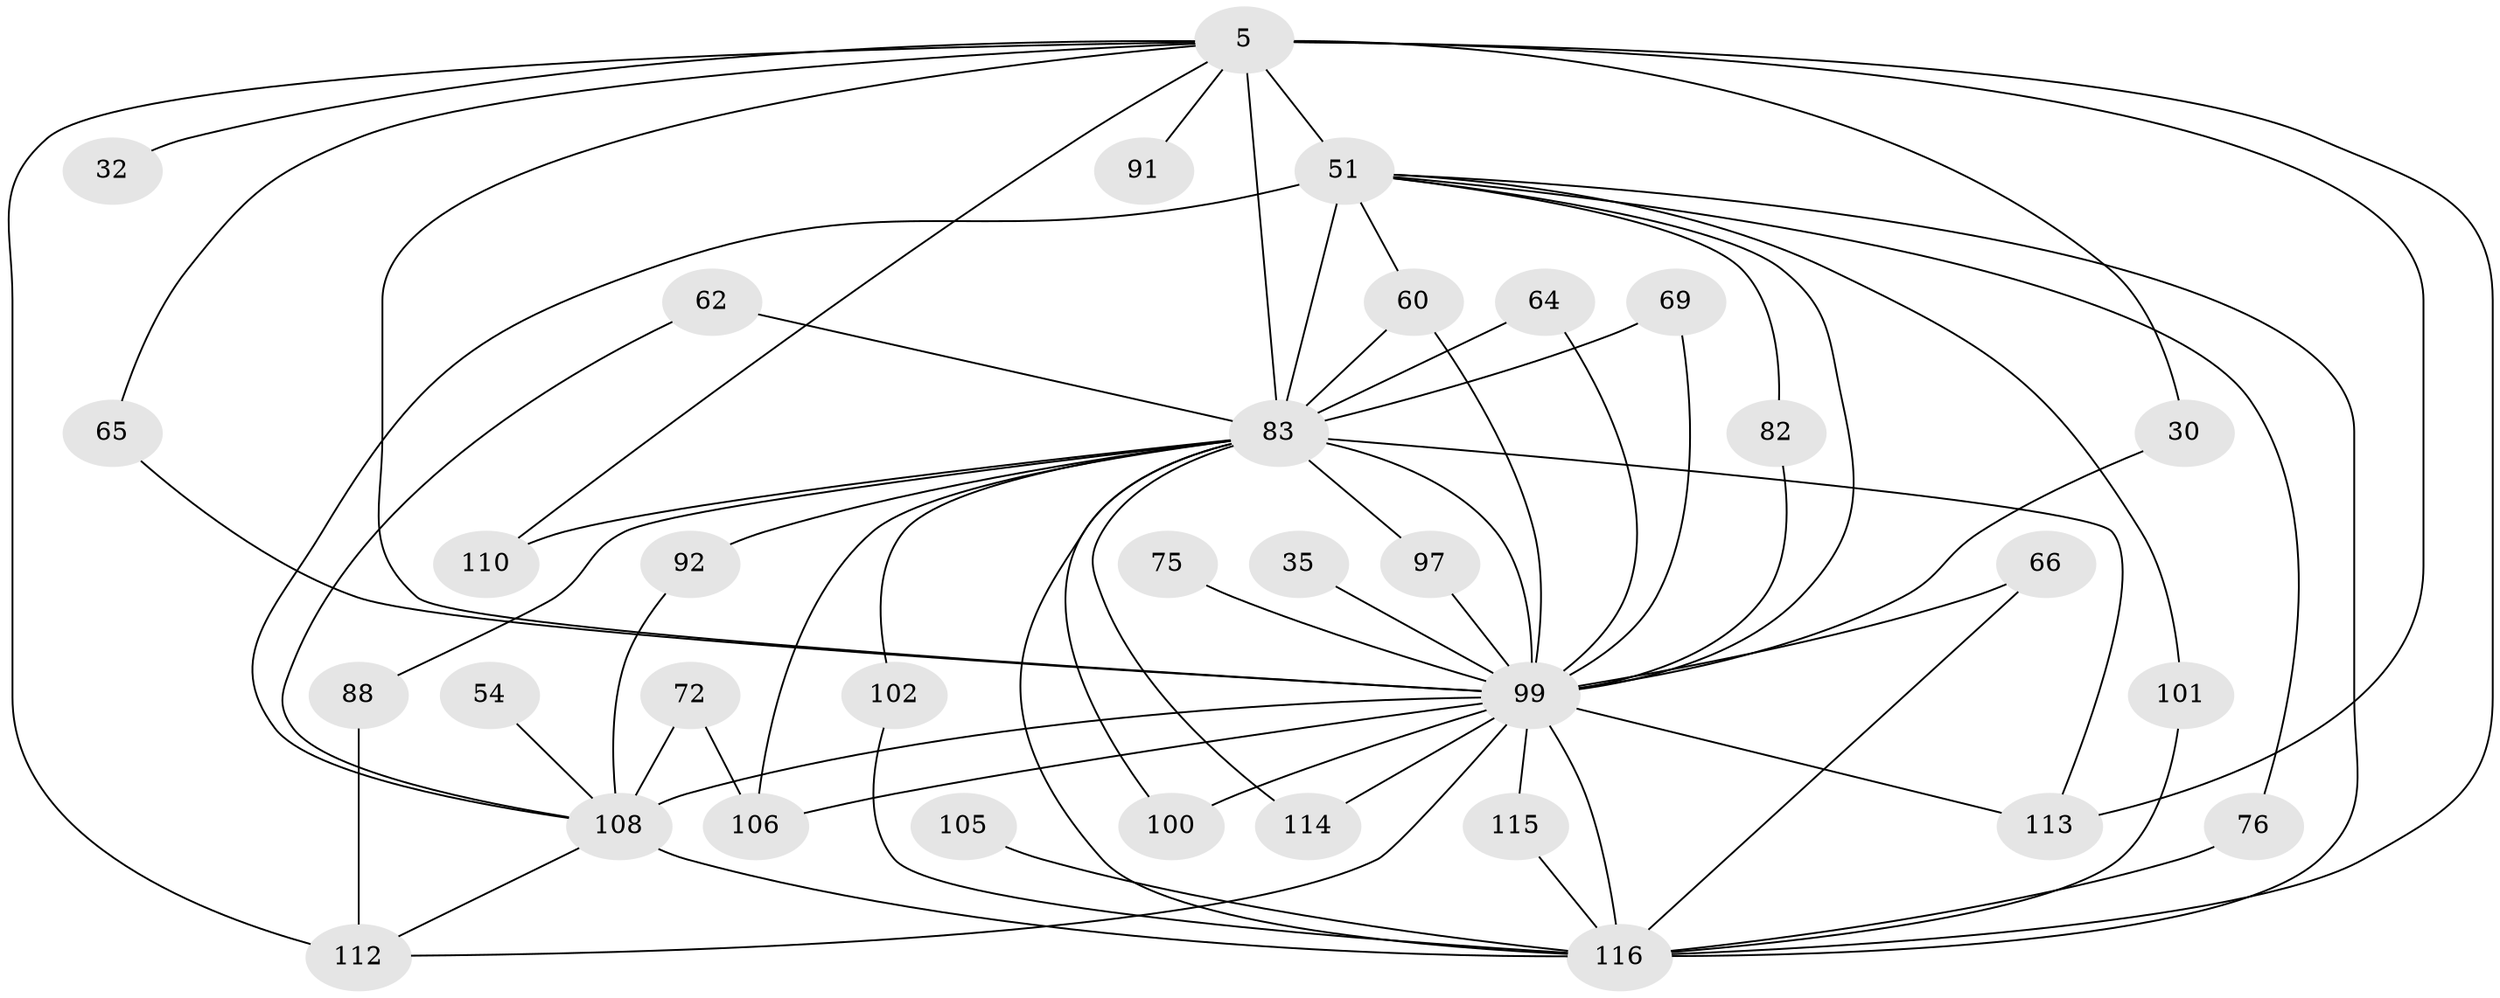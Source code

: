 // original degree distribution, {14: 0.008620689655172414, 20: 0.008620689655172414, 13: 0.008620689655172414, 22: 0.008620689655172414, 24: 0.008620689655172414, 15: 0.02586206896551724, 19: 0.008620689655172414, 31: 0.008620689655172414, 29: 0.008620689655172414, 3: 0.1810344827586207, 4: 0.12931034482758622, 5: 0.05172413793103448, 6: 0.02586206896551724, 2: 0.5086206896551724, 8: 0.008620689655172414}
// Generated by graph-tools (version 1.1) at 2025/47/03/04/25 21:47:51]
// undirected, 34 vertices, 66 edges
graph export_dot {
graph [start="1"]
  node [color=gray90,style=filled];
  5 [super="+4"];
  30;
  32;
  35 [super="+17"];
  51 [super="+21+10+3"];
  54;
  60 [super="+23"];
  62;
  64;
  65 [super="+11+37"];
  66;
  69;
  72;
  75;
  76 [super="+71"];
  82;
  83 [super="+59+46"];
  88;
  91;
  92;
  97;
  99 [super="+14+45+9+24+56"];
  100 [super="+86"];
  101;
  102;
  105;
  106 [super="+58+84"];
  108 [super="+77+78+85+93+74+39"];
  110 [super="+50+103+90"];
  112 [super="+87"];
  113 [super="+109+94"];
  114;
  115;
  116 [super="+33+80+96+111+107+95"];
  5 -- 30;
  5 -- 32 [weight=2];
  5 -- 91 [weight=2];
  5 -- 110 [weight=4];
  5 -- 113 [weight=2];
  5 -- 99 [weight=5];
  5 -- 51 [weight=9];
  5 -- 65 [weight=2];
  5 -- 112 [weight=3];
  5 -- 83 [weight=6];
  5 -- 116 [weight=7];
  30 -- 99;
  35 -- 99 [weight=3];
  51 -- 99 [weight=12];
  51 -- 76;
  51 -- 60;
  51 -- 101;
  51 -- 82;
  51 -- 108 [weight=4];
  51 -- 83 [weight=13];
  51 -- 116 [weight=4];
  54 -- 108 [weight=2];
  60 -- 83;
  60 -- 99 [weight=2];
  62 -- 108;
  62 -- 83;
  64 -- 99;
  64 -- 83;
  65 -- 99 [weight=2];
  66 -- 99;
  66 -- 116;
  69 -- 99;
  69 -- 83;
  72 -- 106;
  72 -- 108;
  75 -- 99;
  76 -- 116 [weight=2];
  82 -- 99;
  83 -- 88;
  83 -- 92;
  83 -- 97;
  83 -- 99 [weight=6];
  83 -- 100;
  83 -- 102;
  83 -- 113;
  83 -- 114;
  83 -- 116 [weight=8];
  83 -- 106 [weight=2];
  83 -- 110 [weight=2];
  88 -- 112;
  92 -- 108;
  97 -- 99;
  99 -- 114;
  99 -- 100 [weight=2];
  99 -- 106 [weight=4];
  99 -- 112 [weight=2];
  99 -- 115;
  99 -- 116 [weight=4];
  99 -- 108 [weight=7];
  99 -- 113;
  101 -- 116;
  102 -- 116;
  105 -- 116 [weight=2];
  108 -- 112;
  108 -- 116 [weight=5];
  115 -- 116;
}
